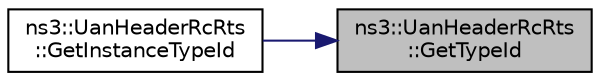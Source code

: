 digraph "ns3::UanHeaderRcRts::GetTypeId"
{
 // LATEX_PDF_SIZE
  edge [fontname="Helvetica",fontsize="10",labelfontname="Helvetica",labelfontsize="10"];
  node [fontname="Helvetica",fontsize="10",shape=record];
  rankdir="RL";
  Node1 [label="ns3::UanHeaderRcRts\l::GetTypeId",height=0.2,width=0.4,color="black", fillcolor="grey75", style="filled", fontcolor="black",tooltip="Register this type."];
  Node1 -> Node2 [dir="back",color="midnightblue",fontsize="10",style="solid",fontname="Helvetica"];
  Node2 [label="ns3::UanHeaderRcRts\l::GetInstanceTypeId",height=0.2,width=0.4,color="black", fillcolor="white", style="filled",URL="$classns3_1_1_uan_header_rc_rts.html#a599a939fb67c60f61b90a85136637a2d",tooltip="Get the most derived TypeId for this Object."];
}
